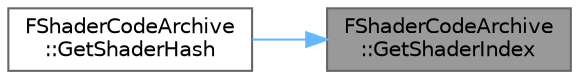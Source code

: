 digraph "FShaderCodeArchive::GetShaderIndex"
{
 // INTERACTIVE_SVG=YES
 // LATEX_PDF_SIZE
  bgcolor="transparent";
  edge [fontname=Helvetica,fontsize=10,labelfontname=Helvetica,labelfontsize=10];
  node [fontname=Helvetica,fontsize=10,shape=box,height=0.2,width=0.4];
  rankdir="RL";
  Node1 [id="Node000001",label="FShaderCodeArchive\l::GetShaderIndex",height=0.2,width=0.4,color="gray40", fillcolor="grey60", style="filled", fontcolor="black",tooltip=" "];
  Node1 -> Node2 [id="edge1_Node000001_Node000002",dir="back",color="steelblue1",style="solid",tooltip=" "];
  Node2 [id="Node000002",label="FShaderCodeArchive\l::GetShaderHash",height=0.2,width=0.4,color="grey40", fillcolor="white", style="filled",URL="$da/d56/classFShaderCodeArchive.html#ab4203670c99880ac8c5304908d982888",tooltip=" "];
}
